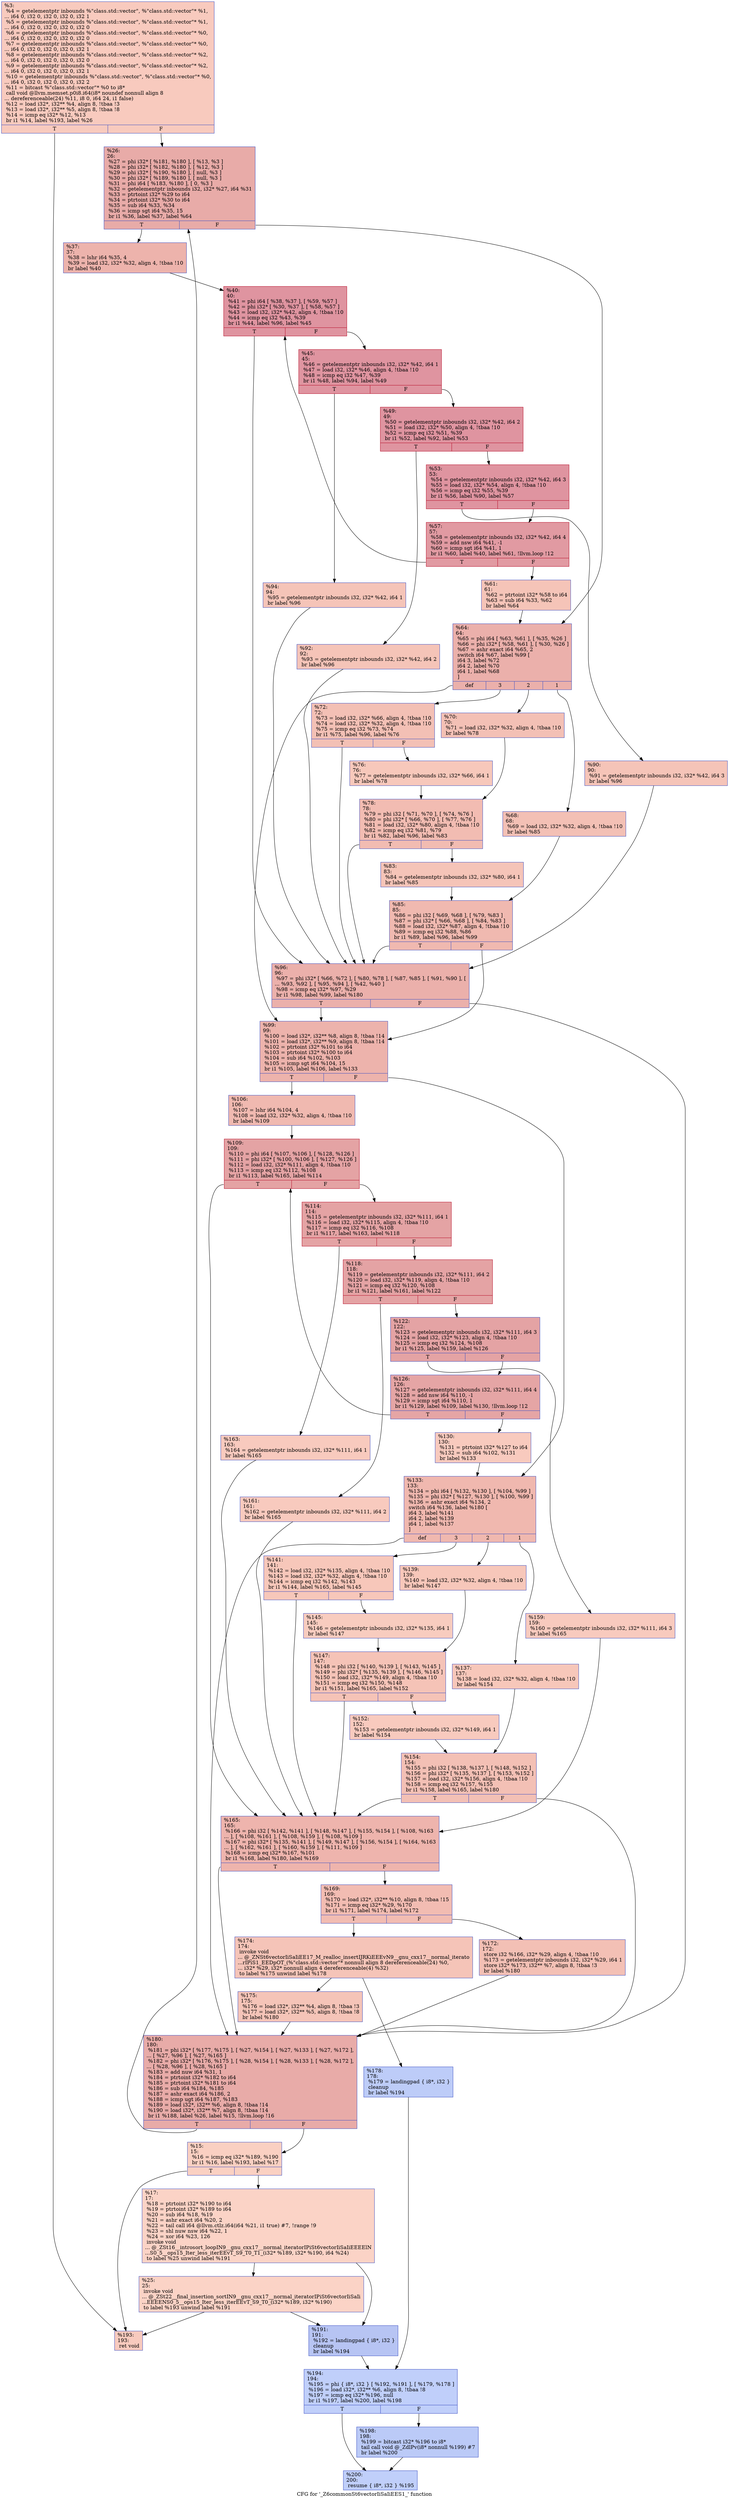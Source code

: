 digraph "CFG for '_Z6commonSt6vectorIiSaIiEES1_' function" {
	label="CFG for '_Z6commonSt6vectorIiSaIiEES1_' function";

	Node0x55882646b5c0 [shape=record,color="#3d50c3ff", style=filled, fillcolor="#ef886b70",label="{%3:\l  %4 = getelementptr inbounds %\"class.std::vector\", %\"class.std::vector\"* %1,\l... i64 0, i32 0, i32 0, i32 0, i32 1\l  %5 = getelementptr inbounds %\"class.std::vector\", %\"class.std::vector\"* %1,\l... i64 0, i32 0, i32 0, i32 0, i32 0\l  %6 = getelementptr inbounds %\"class.std::vector\", %\"class.std::vector\"* %0,\l... i64 0, i32 0, i32 0, i32 0, i32 0\l  %7 = getelementptr inbounds %\"class.std::vector\", %\"class.std::vector\"* %0,\l... i64 0, i32 0, i32 0, i32 0, i32 1\l  %8 = getelementptr inbounds %\"class.std::vector\", %\"class.std::vector\"* %2,\l... i64 0, i32 0, i32 0, i32 0, i32 0\l  %9 = getelementptr inbounds %\"class.std::vector\", %\"class.std::vector\"* %2,\l... i64 0, i32 0, i32 0, i32 0, i32 1\l  %10 = getelementptr inbounds %\"class.std::vector\", %\"class.std::vector\"* %0,\l... i64 0, i32 0, i32 0, i32 0, i32 2\l  %11 = bitcast %\"class.std::vector\"* %0 to i8*\l  call void @llvm.memset.p0i8.i64(i8* noundef nonnull align 8\l... dereferenceable(24) %11, i8 0, i64 24, i1 false)\l  %12 = load i32*, i32** %4, align 8, !tbaa !3\l  %13 = load i32*, i32** %5, align 8, !tbaa !8\l  %14 = icmp eq i32* %12, %13\l  br i1 %14, label %193, label %26\l|{<s0>T|<s1>F}}"];
	Node0x55882646b5c0:s0 -> Node0x55882646d690;
	Node0x55882646b5c0:s1 -> Node0x55882646d720;
	Node0x55882646d860 [shape=record,color="#3d50c3ff", style=filled, fillcolor="#f3947570",label="{%15:\l15:                                               \l  %16 = icmp eq i32* %189, %190\l  br i1 %16, label %193, label %17\l|{<s0>T|<s1>F}}"];
	Node0x55882646d860:s0 -> Node0x55882646d690;
	Node0x55882646d860:s1 -> Node0x55882646d9f0;
	Node0x55882646d9f0 [shape=record,color="#3d50c3ff", style=filled, fillcolor="#f59c7d70",label="{%17:\l17:                                               \l  %18 = ptrtoint i32* %190 to i64\l  %19 = ptrtoint i32* %189 to i64\l  %20 = sub i64 %18, %19\l  %21 = ashr exact i64 %20, 2\l  %22 = tail call i64 @llvm.ctlz.i64(i64 %21, i1 true) #7, !range !9\l  %23 = shl nuw nsw i64 %22, 1\l  %24 = xor i64 %23, 126\l  invoke void\l... @_ZSt16__introsort_loopIN9__gnu_cxx17__normal_iteratorIPiSt6vectorIiSaIiEEEElN\l...S0_5__ops15_Iter_less_iterEEvT_S9_T0_T1_(i32* %189, i32* %190, i64 %24)\l          to label %25 unwind label %191\l}"];
	Node0x55882646d9f0 -> Node0x55882646e250;
	Node0x55882646d9f0 -> Node0x55882646e2e0;
	Node0x55882646e250 [shape=record,color="#3d50c3ff", style=filled, fillcolor="#f59c7d70",label="{%25:\l25:                                               \l  invoke void\l... @_ZSt22__final_insertion_sortIN9__gnu_cxx17__normal_iteratorIPiSt6vectorIiSaIi\l...EEEENS0_5__ops15_Iter_less_iterEEvT_S9_T0_(i32* %189, i32* %190)\l          to label %193 unwind label %191\l}"];
	Node0x55882646e250 -> Node0x55882646d690;
	Node0x55882646e250 -> Node0x55882646e2e0;
	Node0x55882646d720 [shape=record,color="#3d50c3ff", style=filled, fillcolor="#cc403a70",label="{%26:\l26:                                               \l  %27 = phi i32* [ %181, %180 ], [ %13, %3 ]\l  %28 = phi i32* [ %182, %180 ], [ %12, %3 ]\l  %29 = phi i32* [ %190, %180 ], [ null, %3 ]\l  %30 = phi i32* [ %189, %180 ], [ null, %3 ]\l  %31 = phi i64 [ %183, %180 ], [ 0, %3 ]\l  %32 = getelementptr inbounds i32, i32* %27, i64 %31\l  %33 = ptrtoint i32* %29 to i64\l  %34 = ptrtoint i32* %30 to i64\l  %35 = sub i64 %33, %34\l  %36 = icmp sgt i64 %35, 15\l  br i1 %36, label %37, label %64\l|{<s0>T|<s1>F}}"];
	Node0x55882646d720:s0 -> Node0x55882646f340;
	Node0x55882646d720:s1 -> Node0x55882646f3d0;
	Node0x55882646f340 [shape=record,color="#3d50c3ff", style=filled, fillcolor="#d6524470",label="{%37:\l37:                                               \l  %38 = lshr i64 %35, 4\l  %39 = load i32, i32* %32, align 4, !tbaa !10\l  br label %40\l}"];
	Node0x55882646f340 -> Node0x55882646f680;
	Node0x55882646f680 [shape=record,color="#b70d28ff", style=filled, fillcolor="#b70d2870",label="{%40:\l40:                                               \l  %41 = phi i64 [ %38, %37 ], [ %59, %57 ]\l  %42 = phi i32* [ %30, %37 ], [ %58, %57 ]\l  %43 = load i32, i32* %42, align 4, !tbaa !10\l  %44 = icmp eq i32 %43, %39\l  br i1 %44, label %96, label %45\l|{<s0>T|<s1>F}}"];
	Node0x55882646f680:s0 -> Node0x558826470120;
	Node0x55882646f680:s1 -> Node0x5588264701b0;
	Node0x5588264701b0 [shape=record,color="#b70d28ff", style=filled, fillcolor="#b70d2870",label="{%45:\l45:                                               \l  %46 = getelementptr inbounds i32, i32* %42, i64 1\l  %47 = load i32, i32* %46, align 4, !tbaa !10\l  %48 = icmp eq i32 %47, %39\l  br i1 %48, label %94, label %49\l|{<s0>T|<s1>F}}"];
	Node0x5588264701b0:s0 -> Node0x558826470490;
	Node0x5588264701b0:s1 -> Node0x5588264704e0;
	Node0x5588264704e0 [shape=record,color="#b70d28ff", style=filled, fillcolor="#b70d2870",label="{%49:\l49:                                               \l  %50 = getelementptr inbounds i32, i32* %42, i64 2\l  %51 = load i32, i32* %50, align 4, !tbaa !10\l  %52 = icmp eq i32 %51, %39\l  br i1 %52, label %92, label %53\l|{<s0>T|<s1>F}}"];
	Node0x5588264704e0:s0 -> Node0x5588264707c0;
	Node0x5588264704e0:s1 -> Node0x558826470810;
	Node0x558826470810 [shape=record,color="#b70d28ff", style=filled, fillcolor="#b70d2870",label="{%53:\l53:                                               \l  %54 = getelementptr inbounds i32, i32* %42, i64 3\l  %55 = load i32, i32* %54, align 4, !tbaa !10\l  %56 = icmp eq i32 %55, %39\l  br i1 %56, label %90, label %57\l|{<s0>T|<s1>F}}"];
	Node0x558826470810:s0 -> Node0x558826470b20;
	Node0x558826470810:s1 -> Node0x55882646f7b0;
	Node0x55882646f7b0 [shape=record,color="#b70d28ff", style=filled, fillcolor="#bb1b2c70",label="{%57:\l57:                                               \l  %58 = getelementptr inbounds i32, i32* %42, i64 4\l  %59 = add nsw i64 %41, -1\l  %60 = icmp sgt i64 %41, 1\l  br i1 %60, label %40, label %61, !llvm.loop !12\l|{<s0>T|<s1>F}}"];
	Node0x55882646f7b0:s0 -> Node0x55882646f680;
	Node0x55882646f7b0:s1 -> Node0x558826470de0;
	Node0x558826470de0 [shape=record,color="#3d50c3ff", style=filled, fillcolor="#e97a5f70",label="{%61:\l61:                                               \l  %62 = ptrtoint i32* %58 to i64\l  %63 = sub i64 %33, %62\l  br label %64\l}"];
	Node0x558826470de0 -> Node0x55882646f3d0;
	Node0x55882646f3d0 [shape=record,color="#3d50c3ff", style=filled, fillcolor="#d24b4070",label="{%64:\l64:                                               \l  %65 = phi i64 [ %63, %61 ], [ %35, %26 ]\l  %66 = phi i32* [ %58, %61 ], [ %30, %26 ]\l  %67 = ashr exact i64 %65, 2\l  switch i64 %67, label %99 [\l    i64 3, label %72\l    i64 2, label %70\l    i64 1, label %68\l  ]\l|{<s0>def|<s1>3|<s2>2|<s3>1}}"];
	Node0x55882646f3d0:s0 -> Node0x5588264716f0;
	Node0x55882646f3d0:s1 -> Node0x558826471740;
	Node0x55882646f3d0:s2 -> Node0x558826471790;
	Node0x55882646f3d0:s3 -> Node0x558826471820;
	Node0x558826471820 [shape=record,color="#3d50c3ff", style=filled, fillcolor="#e5705870",label="{%68:\l68:                                               \l  %69 = load i32, i32* %32, align 4, !tbaa !10\l  br label %85\l}"];
	Node0x558826471820 -> Node0x558826471970;
	Node0x558826471790 [shape=record,color="#3d50c3ff", style=filled, fillcolor="#e5705870",label="{%70:\l70:                                               \l  %71 = load i32, i32* %32, align 4, !tbaa !10\l  br label %78\l}"];
	Node0x558826471790 -> Node0x558826471aa0;
	Node0x558826471740 [shape=record,color="#3d50c3ff", style=filled, fillcolor="#e5705870",label="{%72:\l72:                                               \l  %73 = load i32, i32* %66, align 4, !tbaa !10\l  %74 = load i32, i32* %32, align 4, !tbaa !10\l  %75 = icmp eq i32 %73, %74\l  br i1 %75, label %96, label %76\l|{<s0>T|<s1>F}}"];
	Node0x558826471740:s0 -> Node0x558826470120;
	Node0x558826471740:s1 -> Node0x558826471cd0;
	Node0x558826471cd0 [shape=record,color="#3d50c3ff", style=filled, fillcolor="#ed836670",label="{%76:\l76:                                               \l  %77 = getelementptr inbounds i32, i32* %66, i64 1\l  br label %78\l}"];
	Node0x558826471cd0 -> Node0x558826471aa0;
	Node0x558826471aa0 [shape=record,color="#3d50c3ff", style=filled, fillcolor="#e1675170",label="{%78:\l78:                                               \l  %79 = phi i32 [ %71, %70 ], [ %74, %76 ]\l  %80 = phi i32* [ %66, %70 ], [ %77, %76 ]\l  %81 = load i32, i32* %80, align 4, !tbaa !10\l  %82 = icmp eq i32 %81, %79\l  br i1 %82, label %96, label %83\l|{<s0>T|<s1>F}}"];
	Node0x558826471aa0:s0 -> Node0x558826470120;
	Node0x558826471aa0:s1 -> Node0x558826472140;
	Node0x558826472140 [shape=record,color="#3d50c3ff", style=filled, fillcolor="#e97a5f70",label="{%83:\l83:                                               \l  %84 = getelementptr inbounds i32, i32* %80, i64 1\l  br label %85\l}"];
	Node0x558826472140 -> Node0x558826471970;
	Node0x558826471970 [shape=record,color="#3d50c3ff", style=filled, fillcolor="#de614d70",label="{%85:\l85:                                               \l  %86 = phi i32 [ %69, %68 ], [ %79, %83 ]\l  %87 = phi i32* [ %66, %68 ], [ %84, %83 ]\l  %88 = load i32, i32* %87, align 4, !tbaa !10\l  %89 = icmp eq i32 %88, %86\l  br i1 %89, label %96, label %99\l|{<s0>T|<s1>F}}"];
	Node0x558826471970:s0 -> Node0x558826470120;
	Node0x558826471970:s1 -> Node0x5588264716f0;
	Node0x558826470b20 [shape=record,color="#3d50c3ff", style=filled, fillcolor="#e97a5f70",label="{%90:\l90:                                               \l  %91 = getelementptr inbounds i32, i32* %42, i64 3\l  br label %96\l}"];
	Node0x558826470b20 -> Node0x558826470120;
	Node0x5588264707c0 [shape=record,color="#3d50c3ff", style=filled, fillcolor="#e97a5f70",label="{%92:\l92:                                               \l  %93 = getelementptr inbounds i32, i32* %42, i64 2\l  br label %96\l}"];
	Node0x5588264707c0 -> Node0x558826470120;
	Node0x558826470490 [shape=record,color="#3d50c3ff", style=filled, fillcolor="#e97a5f70",label="{%94:\l94:                                               \l  %95 = getelementptr inbounds i32, i32* %42, i64 1\l  br label %96\l}"];
	Node0x558826470490 -> Node0x558826470120;
	Node0x558826470120 [shape=record,color="#3d50c3ff", style=filled, fillcolor="#d24b4070",label="{%96:\l96:                                               \l  %97 = phi i32* [ %66, %72 ], [ %80, %78 ], [ %87, %85 ], [ %91, %90 ], [\l... %93, %92 ], [ %95, %94 ], [ %42, %40 ]\l  %98 = icmp eq i32* %97, %29\l  br i1 %98, label %99, label %180\l|{<s0>T|<s1>F}}"];
	Node0x558826470120:s0 -> Node0x5588264716f0;
	Node0x558826470120:s1 -> Node0x55882646e9c0;
	Node0x5588264716f0 [shape=record,color="#3d50c3ff", style=filled, fillcolor="#d6524470",label="{%99:\l99:                                               \l  %100 = load i32*, i32** %8, align 8, !tbaa !14\l  %101 = load i32*, i32** %9, align 8, !tbaa !14\l  %102 = ptrtoint i32* %101 to i64\l  %103 = ptrtoint i32* %100 to i64\l  %104 = sub i64 %102, %103\l  %105 = icmp sgt i64 %104, 15\l  br i1 %105, label %106, label %133\l|{<s0>T|<s1>F}}"];
	Node0x5588264716f0:s0 -> Node0x5588264735d0;
	Node0x5588264716f0:s1 -> Node0x558826473620;
	Node0x5588264735d0 [shape=record,color="#3d50c3ff", style=filled, fillcolor="#de614d70",label="{%106:\l106:                                              \l  %107 = lshr i64 %104, 4\l  %108 = load i32, i32* %32, align 4, !tbaa !10\l  br label %109\l}"];
	Node0x5588264735d0 -> Node0x558826473820;
	Node0x558826473820 [shape=record,color="#b70d28ff", style=filled, fillcolor="#c32e3170",label="{%109:\l109:                                              \l  %110 = phi i64 [ %107, %106 ], [ %128, %126 ]\l  %111 = phi i32* [ %100, %106 ], [ %127, %126 ]\l  %112 = load i32, i32* %111, align 4, !tbaa !10\l  %113 = icmp eq i32 %112, %108\l  br i1 %113, label %165, label %114\l|{<s0>T|<s1>F}}"];
	Node0x558826473820:s0 -> Node0x558826473b90;
	Node0x558826473820:s1 -> Node0x558826473be0;
	Node0x558826473be0 [shape=record,color="#b70d28ff", style=filled, fillcolor="#c32e3170",label="{%114:\l114:                                              \l  %115 = getelementptr inbounds i32, i32* %111, i64 1\l  %116 = load i32, i32* %115, align 4, !tbaa !10\l  %117 = icmp eq i32 %116, %108\l  br i1 %117, label %163, label %118\l|{<s0>T|<s1>F}}"];
	Node0x558826473be0:s0 -> Node0x558826473ec0;
	Node0x558826473be0:s1 -> Node0x558826473f10;
	Node0x558826473f10 [shape=record,color="#b70d28ff", style=filled, fillcolor="#c32e3170",label="{%118:\l118:                                              \l  %119 = getelementptr inbounds i32, i32* %111, i64 2\l  %120 = load i32, i32* %119, align 4, !tbaa !10\l  %121 = icmp eq i32 %120, %108\l  br i1 %121, label %161, label %122\l|{<s0>T|<s1>F}}"];
	Node0x558826473f10:s0 -> Node0x5588264741f0;
	Node0x558826473f10:s1 -> Node0x558826474240;
	Node0x558826474240 [shape=record,color="#3d50c3ff", style=filled, fillcolor="#c32e3170",label="{%122:\l122:                                              \l  %123 = getelementptr inbounds i32, i32* %111, i64 3\l  %124 = load i32, i32* %123, align 4, !tbaa !10\l  %125 = icmp eq i32 %124, %108\l  br i1 %125, label %159, label %126\l|{<s0>T|<s1>F}}"];
	Node0x558826474240:s0 -> Node0x558826474520;
	Node0x558826474240:s1 -> Node0x5588264738e0;
	Node0x5588264738e0 [shape=record,color="#3d50c3ff", style=filled, fillcolor="#c5333470",label="{%126:\l126:                                              \l  %127 = getelementptr inbounds i32, i32* %111, i64 4\l  %128 = add nsw i64 %110, -1\l  %129 = icmp sgt i64 %110, 1\l  br i1 %129, label %109, label %130, !llvm.loop !12\l|{<s0>T|<s1>F}}"];
	Node0x5588264738e0:s0 -> Node0x558826473820;
	Node0x5588264738e0:s1 -> Node0x558826474ff0;
	Node0x558826474ff0 [shape=record,color="#3d50c3ff", style=filled, fillcolor="#ef886b70",label="{%130:\l130:                                              \l  %131 = ptrtoint i32* %127 to i64\l  %132 = sub i64 %102, %131\l  br label %133\l}"];
	Node0x558826474ff0 -> Node0x558826473620;
	Node0x558826473620 [shape=record,color="#3d50c3ff", style=filled, fillcolor="#dc5d4a70",label="{%133:\l133:                                              \l  %134 = phi i64 [ %132, %130 ], [ %104, %99 ]\l  %135 = phi i32* [ %127, %130 ], [ %100, %99 ]\l  %136 = ashr exact i64 %134, 2\l  switch i64 %136, label %180 [\l    i64 3, label %141\l    i64 2, label %139\l    i64 1, label %137\l  ]\l|{<s0>def|<s1>3|<s2>2|<s3>1}}"];
	Node0x558826473620:s0 -> Node0x55882646e9c0;
	Node0x558826473620:s1 -> Node0x558826475a60;
	Node0x558826473620:s2 -> Node0x558826475ab0;
	Node0x558826473620:s3 -> Node0x558826475b00;
	Node0x558826475b00 [shape=record,color="#3d50c3ff", style=filled, fillcolor="#ec7f6370",label="{%137:\l137:                                              \l  %138 = load i32, i32* %32, align 4, !tbaa !10\l  br label %154\l}"];
	Node0x558826475b00 -> Node0x558826475d20;
	Node0x558826475ab0 [shape=record,color="#3d50c3ff", style=filled, fillcolor="#ec7f6370",label="{%139:\l139:                                              \l  %140 = load i32, i32* %32, align 4, !tbaa !10\l  br label %147\l}"];
	Node0x558826475ab0 -> Node0x558826475e50;
	Node0x558826475a60 [shape=record,color="#3d50c3ff", style=filled, fillcolor="#ec7f6370",label="{%141:\l141:                                              \l  %142 = load i32, i32* %135, align 4, !tbaa !10\l  %143 = load i32, i32* %32, align 4, !tbaa !10\l  %144 = icmp eq i32 %142, %143\l  br i1 %144, label %165, label %145\l|{<s0>T|<s1>F}}"];
	Node0x558826475a60:s0 -> Node0x558826473b90;
	Node0x558826475a60:s1 -> Node0x558826476080;
	Node0x558826476080 [shape=record,color="#3d50c3ff", style=filled, fillcolor="#f08b6e70",label="{%145:\l145:                                              \l  %146 = getelementptr inbounds i32, i32* %135, i64 1\l  br label %147\l}"];
	Node0x558826476080 -> Node0x558826475e50;
	Node0x558826475e50 [shape=record,color="#3d50c3ff", style=filled, fillcolor="#e8765c70",label="{%147:\l147:                                              \l  %148 = phi i32 [ %140, %139 ], [ %143, %145 ]\l  %149 = phi i32* [ %135, %139 ], [ %146, %145 ]\l  %150 = load i32, i32* %149, align 4, !tbaa !10\l  %151 = icmp eq i32 %150, %148\l  br i1 %151, label %165, label %152\l|{<s0>T|<s1>F}}"];
	Node0x558826475e50:s0 -> Node0x558826473b90;
	Node0x558826475e50:s1 -> Node0x5588264764f0;
	Node0x5588264764f0 [shape=record,color="#3d50c3ff", style=filled, fillcolor="#ef886b70",label="{%152:\l152:                                              \l  %153 = getelementptr inbounds i32, i32* %149, i64 1\l  br label %154\l}"];
	Node0x5588264764f0 -> Node0x558826475d20;
	Node0x558826475d20 [shape=record,color="#3d50c3ff", style=filled, fillcolor="#e5705870",label="{%154:\l154:                                              \l  %155 = phi i32 [ %138, %137 ], [ %148, %152 ]\l  %156 = phi i32* [ %135, %137 ], [ %153, %152 ]\l  %157 = load i32, i32* %156, align 4, !tbaa !10\l  %158 = icmp eq i32 %157, %155\l  br i1 %158, label %165, label %180\l|{<s0>T|<s1>F}}"];
	Node0x558826475d20:s0 -> Node0x558826473b90;
	Node0x558826475d20:s1 -> Node0x55882646e9c0;
	Node0x558826474520 [shape=record,color="#3d50c3ff", style=filled, fillcolor="#ef886b70",label="{%159:\l159:                                              \l  %160 = getelementptr inbounds i32, i32* %111, i64 3\l  br label %165\l}"];
	Node0x558826474520 -> Node0x558826473b90;
	Node0x5588264741f0 [shape=record,color="#3d50c3ff", style=filled, fillcolor="#ef886b70",label="{%161:\l161:                                              \l  %162 = getelementptr inbounds i32, i32* %111, i64 2\l  br label %165\l}"];
	Node0x5588264741f0 -> Node0x558826473b90;
	Node0x558826473ec0 [shape=record,color="#3d50c3ff", style=filled, fillcolor="#ef886b70",label="{%163:\l163:                                              \l  %164 = getelementptr inbounds i32, i32* %111, i64 1\l  br label %165\l}"];
	Node0x558826473ec0 -> Node0x558826473b90;
	Node0x558826473b90 [shape=record,color="#3d50c3ff", style=filled, fillcolor="#d8564670",label="{%165:\l165:                                              \l  %166 = phi i32 [ %142, %141 ], [ %148, %147 ], [ %155, %154 ], [ %108, %163\l... ], [ %108, %161 ], [ %108, %159 ], [ %108, %109 ]\l  %167 = phi i32* [ %135, %141 ], [ %149, %147 ], [ %156, %154 ], [ %164, %163\l... ], [ %162, %161 ], [ %160, %159 ], [ %111, %109 ]\l  %168 = icmp eq i32* %167, %101\l  br i1 %168, label %180, label %169\l|{<s0>T|<s1>F}}"];
	Node0x558826473b90:s0 -> Node0x55882646e9c0;
	Node0x558826473b90:s1 -> Node0x5588264770b0;
	Node0x5588264770b0 [shape=record,color="#3d50c3ff", style=filled, fillcolor="#e1675170",label="{%169:\l169:                                              \l  %170 = load i32*, i32** %10, align 8, !tbaa !15\l  %171 = icmp eq i32* %29, %170\l  br i1 %171, label %174, label %172\l|{<s0>T|<s1>F}}"];
	Node0x5588264770b0:s0 -> Node0x558826477350;
	Node0x5588264770b0:s1 -> Node0x5588264773a0;
	Node0x5588264773a0 [shape=record,color="#3d50c3ff", style=filled, fillcolor="#e5705870",label="{%172:\l172:                                              \l  store i32 %166, i32* %29, align 4, !tbaa !10\l  %173 = getelementptr inbounds i32, i32* %29, i64 1\l  store i32* %173, i32** %7, align 8, !tbaa !3\l  br label %180\l}"];
	Node0x5588264773a0 -> Node0x55882646e9c0;
	Node0x558826477350 [shape=record,color="#3d50c3ff", style=filled, fillcolor="#e97a5f70",label="{%174:\l174:                                              \l  invoke void\l... @_ZNSt6vectorIiSaIiEE17_M_realloc_insertIJRKiEEEvN9__gnu_cxx17__normal_iterato\l...rIPiS1_EEDpOT_(%\"class.std::vector\"* nonnull align 8 dereferenceable(24) %0,\l... i32* %29, i32* nonnull align 4 dereferenceable(4) %32)\l          to label %175 unwind label %178\l}"];
	Node0x558826477350 -> Node0x558826477df0;
	Node0x558826477350 -> Node0x558826477e40;
	Node0x558826477df0 [shape=record,color="#3d50c3ff", style=filled, fillcolor="#e97a5f70",label="{%175:\l175:                                              \l  %176 = load i32*, i32** %4, align 8, !tbaa !3\l  %177 = load i32*, i32** %5, align 8, !tbaa !8\l  br label %180\l}"];
	Node0x558826477df0 -> Node0x55882646e9c0;
	Node0x558826477e40 [shape=record,color="#3d50c3ff", style=filled, fillcolor="#6a8bef70",label="{%178:\l178:                                              \l  %179 = landingpad \{ i8*, i32 \}\l          cleanup\l  br label %194\l}"];
	Node0x558826477e40 -> Node0x5588264788a0;
	Node0x55882646e9c0 [shape=record,color="#3d50c3ff", style=filled, fillcolor="#cc403a70",label="{%180:\l180:                                              \l  %181 = phi i32* [ %177, %175 ], [ %27, %154 ], [ %27, %133 ], [ %27, %172 ],\l... [ %27, %96 ], [ %27, %165 ]\l  %182 = phi i32* [ %176, %175 ], [ %28, %154 ], [ %28, %133 ], [ %28, %172 ],\l... [ %28, %96 ], [ %28, %165 ]\l  %183 = add nuw i64 %31, 1\l  %184 = ptrtoint i32* %182 to i64\l  %185 = ptrtoint i32* %181 to i64\l  %186 = sub i64 %184, %185\l  %187 = ashr exact i64 %186, 2\l  %188 = icmp ugt i64 %187, %183\l  %189 = load i32*, i32** %6, align 8, !tbaa !14\l  %190 = load i32*, i32** %7, align 8, !tbaa !14\l  br i1 %188, label %26, label %15, !llvm.loop !16\l|{<s0>T|<s1>F}}"];
	Node0x55882646e9c0:s0 -> Node0x55882646d720;
	Node0x55882646e9c0:s1 -> Node0x55882646d860;
	Node0x55882646e2e0 [shape=record,color="#3d50c3ff", style=filled, fillcolor="#5b7ae570",label="{%191:\l191:                                              \l  %192 = landingpad \{ i8*, i32 \}\l          cleanup\l  br label %194\l}"];
	Node0x55882646e2e0 -> Node0x5588264788a0;
	Node0x55882646d690 [shape=record,color="#3d50c3ff", style=filled, fillcolor="#ef886b70",label="{%193:\l193:                                              \l  ret void\l}"];
	Node0x5588264788a0 [shape=record,color="#3d50c3ff", style=filled, fillcolor="#7093f370",label="{%194:\l194:                                              \l  %195 = phi \{ i8*, i32 \} [ %192, %191 ], [ %179, %178 ]\l  %196 = load i32*, i32** %6, align 8, !tbaa !8\l  %197 = icmp eq i32* %196, null\l  br i1 %197, label %200, label %198\l|{<s0>T|<s1>F}}"];
	Node0x5588264788a0:s0 -> Node0x5588264793f0;
	Node0x5588264788a0:s1 -> Node0x558826479440;
	Node0x558826479440 [shape=record,color="#3d50c3ff", style=filled, fillcolor="#6687ed70",label="{%198:\l198:                                              \l  %199 = bitcast i32* %196 to i8*\l  tail call void @_ZdlPv(i8* nonnull %199) #7\l  br label %200\l}"];
	Node0x558826479440 -> Node0x5588264793f0;
	Node0x5588264793f0 [shape=record,color="#3d50c3ff", style=filled, fillcolor="#7093f370",label="{%200:\l200:                                              \l  resume \{ i8*, i32 \} %195\l}"];
}
